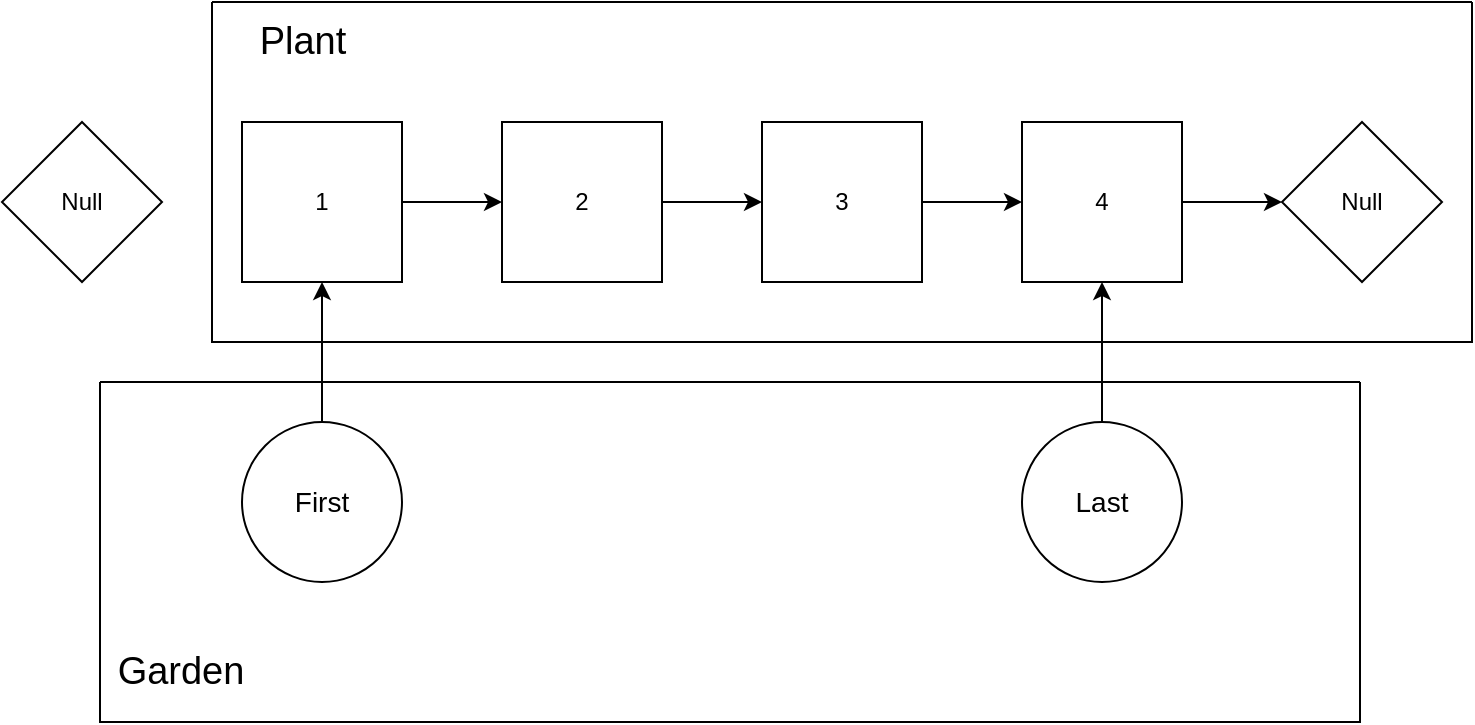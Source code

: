 <mxfile version="15.1.3" type="device" pages="4"><diagram id="ShBC5lZDOTo_HLWTLxcN" name="Структура"><mxGraphModel dx="905" dy="672" grid="1" gridSize="10" guides="1" tooltips="1" connect="1" arrows="1" fold="1" page="1" pageScale="1" pageWidth="827" pageHeight="1169" math="0" shadow="0"><root><mxCell id="0"/><mxCell id="1" parent="0"/><mxCell id="Q6YOmQ90NYDddvuIdn8O-5" value="" style="edgeStyle=orthogonalEdgeStyle;rounded=0;orthogonalLoop=1;jettySize=auto;html=1;" edge="1" parent="1" source="Q6YOmQ90NYDddvuIdn8O-1" target="Q6YOmQ90NYDddvuIdn8O-2"><mxGeometry relative="1" as="geometry"/></mxCell><mxCell id="Q6YOmQ90NYDddvuIdn8O-1" value="1" style="whiteSpace=wrap;html=1;aspect=fixed;" vertex="1" parent="1"><mxGeometry x="170" y="310" width="80" height="80" as="geometry"/></mxCell><mxCell id="Q6YOmQ90NYDddvuIdn8O-6" value="" style="edgeStyle=orthogonalEdgeStyle;rounded=0;orthogonalLoop=1;jettySize=auto;html=1;" edge="1" parent="1" source="Q6YOmQ90NYDddvuIdn8O-2" target="Q6YOmQ90NYDddvuIdn8O-3"><mxGeometry relative="1" as="geometry"/></mxCell><mxCell id="Q6YOmQ90NYDddvuIdn8O-2" value="2" style="whiteSpace=wrap;html=1;aspect=fixed;" vertex="1" parent="1"><mxGeometry x="300" y="310" width="80" height="80" as="geometry"/></mxCell><mxCell id="Q6YOmQ90NYDddvuIdn8O-7" value="" style="edgeStyle=orthogonalEdgeStyle;rounded=0;orthogonalLoop=1;jettySize=auto;html=1;" edge="1" parent="1" source="Q6YOmQ90NYDddvuIdn8O-3" target="Q6YOmQ90NYDddvuIdn8O-4"><mxGeometry relative="1" as="geometry"/></mxCell><mxCell id="Q6YOmQ90NYDddvuIdn8O-3" value="3" style="whiteSpace=wrap;html=1;aspect=fixed;" vertex="1" parent="1"><mxGeometry x="430" y="310" width="80" height="80" as="geometry"/></mxCell><mxCell id="oj0K2MBmtr6EW6tUJR_6-1" value="" style="edgeStyle=orthogonalEdgeStyle;rounded=0;orthogonalLoop=1;jettySize=auto;html=1;" edge="1" parent="1" source="Q6YOmQ90NYDddvuIdn8O-4" target="Q6YOmQ90NYDddvuIdn8O-13"><mxGeometry relative="1" as="geometry"/></mxCell><mxCell id="Q6YOmQ90NYDddvuIdn8O-4" value="4" style="whiteSpace=wrap;html=1;aspect=fixed;" vertex="1" parent="1"><mxGeometry x="560" y="310" width="80" height="80" as="geometry"/></mxCell><mxCell id="Q6YOmQ90NYDddvuIdn8O-11" value="" style="edgeStyle=orthogonalEdgeStyle;rounded=0;orthogonalLoop=1;jettySize=auto;html=1;" edge="1" parent="1" source="Q6YOmQ90NYDddvuIdn8O-8" target="Q6YOmQ90NYDddvuIdn8O-1"><mxGeometry relative="1" as="geometry"/></mxCell><mxCell id="Q6YOmQ90NYDddvuIdn8O-8" value="&lt;font style=&quot;font-size: 14px&quot;&gt;First&lt;/font&gt;" style="ellipse;whiteSpace=wrap;html=1;aspect=fixed;" vertex="1" parent="1"><mxGeometry x="170" y="460" width="80" height="80" as="geometry"/></mxCell><mxCell id="Q6YOmQ90NYDddvuIdn8O-10" value="" style="edgeStyle=orthogonalEdgeStyle;rounded=0;orthogonalLoop=1;jettySize=auto;html=1;" edge="1" parent="1" source="Q6YOmQ90NYDddvuIdn8O-9" target="Q6YOmQ90NYDddvuIdn8O-4"><mxGeometry relative="1" as="geometry"/></mxCell><mxCell id="Q6YOmQ90NYDddvuIdn8O-9" value="&lt;font style=&quot;font-size: 14px&quot;&gt;Last&lt;/font&gt;" style="ellipse;whiteSpace=wrap;html=1;aspect=fixed;" vertex="1" parent="1"><mxGeometry x="560" y="460" width="80" height="80" as="geometry"/></mxCell><mxCell id="Q6YOmQ90NYDddvuIdn8O-12" value="Null" style="rhombus;whiteSpace=wrap;html=1;" vertex="1" parent="1"><mxGeometry x="50" y="310" width="80" height="80" as="geometry"/></mxCell><mxCell id="Q6YOmQ90NYDddvuIdn8O-13" value="Null" style="rhombus;whiteSpace=wrap;html=1;" vertex="1" parent="1"><mxGeometry x="690" y="310" width="80" height="80" as="geometry"/></mxCell><mxCell id="eLCJ5oDZ4856nJGQ6LIi-3" value="" style="swimlane;startSize=0;" vertex="1" parent="1"><mxGeometry x="99" y="440" width="630" height="170" as="geometry"/></mxCell><mxCell id="5svTw-XwFZSruSqyKrSm-2" value="&lt;font style=&quot;font-size: 19px&quot;&gt;Garden&lt;/font&gt;" style="text;html=1;align=center;verticalAlign=middle;resizable=0;points=[];autosize=1;strokeColor=none;fillColor=none;" vertex="1" parent="eLCJ5oDZ4856nJGQ6LIi-3"><mxGeometry y="135" width="80" height="20" as="geometry"/></mxCell><mxCell id="eLCJ5oDZ4856nJGQ6LIi-18" value="" style="swimlane;startSize=0;" vertex="1" parent="1"><mxGeometry x="155" y="250" width="630" height="170" as="geometry"/></mxCell><mxCell id="5svTw-XwFZSruSqyKrSm-1" value="&lt;font style=&quot;font-size: 19px&quot;&gt;Plant&lt;/font&gt;" style="text;html=1;align=center;verticalAlign=middle;resizable=0;points=[];autosize=1;strokeColor=none;fillColor=none;" vertex="1" parent="1"><mxGeometry x="170" y="260" width="60" height="20" as="geometry"/></mxCell></root></mxGraphModel></diagram><diagram id="rXLBx--zR6Yb4qGVTDqn" name="Замена местами"><mxGraphModel dx="905" dy="672" grid="1" gridSize="10" guides="1" tooltips="1" connect="1" arrows="1" fold="1" page="1" pageScale="1" pageWidth="827" pageHeight="1169" math="0" shadow="0"><root><mxCell id="zINdFGYBn7wKOHsvKuJy-0"/><mxCell id="zINdFGYBn7wKOHsvKuJy-1" parent="zINdFGYBn7wKOHsvKuJy-0"/><mxCell id="zINdFGYBn7wKOHsvKuJy-2" value="" style="edgeStyle=orthogonalEdgeStyle;rounded=0;orthogonalLoop=1;jettySize=auto;html=1;" edge="1" parent="zINdFGYBn7wKOHsvKuJy-1" source="zINdFGYBn7wKOHsvKuJy-3" target="zINdFGYBn7wKOHsvKuJy-5"><mxGeometry relative="1" as="geometry"/></mxCell><mxCell id="zINdFGYBn7wKOHsvKuJy-3" value="1" style="whiteSpace=wrap;html=1;aspect=fixed;" vertex="1" parent="zINdFGYBn7wKOHsvKuJy-1"><mxGeometry x="170" y="310" width="80" height="80" as="geometry"/></mxCell><mxCell id="zINdFGYBn7wKOHsvKuJy-4" value="" style="edgeStyle=orthogonalEdgeStyle;rounded=0;orthogonalLoop=1;jettySize=auto;html=1;" edge="1" parent="zINdFGYBn7wKOHsvKuJy-1" source="zINdFGYBn7wKOHsvKuJy-5" target="zINdFGYBn7wKOHsvKuJy-7"><mxGeometry relative="1" as="geometry"/></mxCell><mxCell id="zINdFGYBn7wKOHsvKuJy-5" value="2" style="whiteSpace=wrap;html=1;aspect=fixed;" vertex="1" parent="zINdFGYBn7wKOHsvKuJy-1"><mxGeometry x="300" y="310" width="80" height="80" as="geometry"/></mxCell><mxCell id="zINdFGYBn7wKOHsvKuJy-6" value="" style="edgeStyle=orthogonalEdgeStyle;rounded=0;orthogonalLoop=1;jettySize=auto;html=1;" edge="1" parent="zINdFGYBn7wKOHsvKuJy-1" source="zINdFGYBn7wKOHsvKuJy-7" target="zINdFGYBn7wKOHsvKuJy-9"><mxGeometry relative="1" as="geometry"/></mxCell><mxCell id="zINdFGYBn7wKOHsvKuJy-7" value="3" style="whiteSpace=wrap;html=1;aspect=fixed;" vertex="1" parent="zINdFGYBn7wKOHsvKuJy-1"><mxGeometry x="430" y="310" width="80" height="80" as="geometry"/></mxCell><mxCell id="zINdFGYBn7wKOHsvKuJy-8" value="" style="edgeStyle=orthogonalEdgeStyle;rounded=0;orthogonalLoop=1;jettySize=auto;html=1;" edge="1" parent="zINdFGYBn7wKOHsvKuJy-1" source="zINdFGYBn7wKOHsvKuJy-9" target="zINdFGYBn7wKOHsvKuJy-16"><mxGeometry relative="1" as="geometry"/></mxCell><mxCell id="zINdFGYBn7wKOHsvKuJy-9" value="4" style="whiteSpace=wrap;html=1;aspect=fixed;" vertex="1" parent="zINdFGYBn7wKOHsvKuJy-1"><mxGeometry x="560" y="310" width="80" height="80" as="geometry"/></mxCell><mxCell id="bNVd9_p-I9JVWBTblgi6-0" value="" style="edgeStyle=orthogonalEdgeStyle;rounded=0;orthogonalLoop=1;jettySize=auto;html=1;" edge="1" parent="zINdFGYBn7wKOHsvKuJy-1" source="zINdFGYBn7wKOHsvKuJy-11" target="zINdFGYBn7wKOHsvKuJy-3"><mxGeometry relative="1" as="geometry"/></mxCell><mxCell id="zINdFGYBn7wKOHsvKuJy-11" value="&lt;font style=&quot;font-size: 14px&quot;&gt;First&lt;/font&gt;" style="ellipse;whiteSpace=wrap;html=1;aspect=fixed;" vertex="1" parent="zINdFGYBn7wKOHsvKuJy-1"><mxGeometry x="170" y="460" width="80" height="80" as="geometry"/></mxCell><mxCell id="zINdFGYBn7wKOHsvKuJy-12" value="" style="edgeStyle=orthogonalEdgeStyle;rounded=0;orthogonalLoop=1;jettySize=auto;html=1;" edge="1" parent="zINdFGYBn7wKOHsvKuJy-1" source="zINdFGYBn7wKOHsvKuJy-13" target="zINdFGYBn7wKOHsvKuJy-9"><mxGeometry relative="1" as="geometry"/></mxCell><mxCell id="zINdFGYBn7wKOHsvKuJy-13" value="&lt;font style=&quot;font-size: 14px&quot;&gt;Last&lt;/font&gt;" style="ellipse;whiteSpace=wrap;html=1;aspect=fixed;" vertex="1" parent="zINdFGYBn7wKOHsvKuJy-1"><mxGeometry x="560" y="460" width="80" height="80" as="geometry"/></mxCell><mxCell id="zINdFGYBn7wKOHsvKuJy-15" value="Null" style="rhombus;whiteSpace=wrap;html=1;" vertex="1" parent="zINdFGYBn7wKOHsvKuJy-1"><mxGeometry x="50" y="310" width="80" height="80" as="geometry"/></mxCell><mxCell id="zINdFGYBn7wKOHsvKuJy-16" value="Null" style="rhombus;whiteSpace=wrap;html=1;" vertex="1" parent="zINdFGYBn7wKOHsvKuJy-1"><mxGeometry x="690" y="310" width="80" height="80" as="geometry"/></mxCell><mxCell id="zINdFGYBn7wKOHsvKuJy-17" value="ТЕКУЩЕЕ" style="text;html=1;strokeColor=#6c8ebf;fillColor=#dae8fc;align=center;verticalAlign=middle;whiteSpace=wrap;rounded=0;" vertex="1" parent="zINdFGYBn7wKOHsvKuJy-1"><mxGeometry x="167.5" y="160" width="80" height="20" as="geometry"/></mxCell><mxCell id="zINdFGYBn7wKOHsvKuJy-18" value="СЛЕДУЮЩЕЕ" style="text;html=1;strokeColor=#6c8ebf;fillColor=#dae8fc;align=center;verticalAlign=middle;whiteSpace=wrap;rounded=0;" vertex="1" parent="zINdFGYBn7wKOHsvKuJy-1"><mxGeometry x="292.5" y="160" width="90" height="20" as="geometry"/></mxCell><mxCell id="zINdFGYBn7wKOHsvKuJy-19" value="ПРЕДЫДУЩЕЕ" style="text;html=1;strokeColor=#6c8ebf;fillColor=#dae8fc;align=center;verticalAlign=middle;whiteSpace=wrap;rounded=0;" vertex="1" parent="zINdFGYBn7wKOHsvKuJy-1"><mxGeometry x="37.5" y="160" width="100" height="20" as="geometry"/></mxCell></root></mxGraphModel></diagram><diagram id="g749RrewCzeQ3Qw9Muf0" name="Удаление"><mxGraphModel dx="1086" dy="806" grid="1" gridSize="10" guides="1" tooltips="1" connect="1" arrows="1" fold="1" page="1" pageScale="1" pageWidth="827" pageHeight="1169" math="0" shadow="0"><root><mxCell id="sykuT1KAW6A-t6STEPhp-0"/><mxCell id="sykuT1KAW6A-t6STEPhp-1" parent="sykuT1KAW6A-t6STEPhp-0"/><mxCell id="F2DsO0S3FdTh51VuEUfI-0" value="" style="edgeStyle=orthogonalEdgeStyle;rounded=0;orthogonalLoop=1;jettySize=auto;html=1;" edge="1" parent="sykuT1KAW6A-t6STEPhp-1" source="F2DsO0S3FdTh51VuEUfI-1" target="F2DsO0S3FdTh51VuEUfI-3"><mxGeometry relative="1" as="geometry"/></mxCell><mxCell id="F2DsO0S3FdTh51VuEUfI-1" value="1" style="whiteSpace=wrap;html=1;aspect=fixed;" vertex="1" parent="sykuT1KAW6A-t6STEPhp-1"><mxGeometry x="140" y="290" width="80" height="80" as="geometry"/></mxCell><mxCell id="F2DsO0S3FdTh51VuEUfI-2" value="" style="edgeStyle=orthogonalEdgeStyle;rounded=0;orthogonalLoop=1;jettySize=auto;html=1;" edge="1" parent="sykuT1KAW6A-t6STEPhp-1" source="F2DsO0S3FdTh51VuEUfI-3" target="F2DsO0S3FdTh51VuEUfI-5"><mxGeometry relative="1" as="geometry"/></mxCell><mxCell id="F2DsO0S3FdTh51VuEUfI-3" value="2" style="whiteSpace=wrap;html=1;aspect=fixed;" vertex="1" parent="sykuT1KAW6A-t6STEPhp-1"><mxGeometry x="270" y="290" width="80" height="80" as="geometry"/></mxCell><mxCell id="F2DsO0S3FdTh51VuEUfI-4" value="" style="edgeStyle=orthogonalEdgeStyle;rounded=0;orthogonalLoop=1;jettySize=auto;html=1;" edge="1" parent="sykuT1KAW6A-t6STEPhp-1" source="F2DsO0S3FdTh51VuEUfI-5" target="F2DsO0S3FdTh51VuEUfI-7"><mxGeometry relative="1" as="geometry"/></mxCell><mxCell id="F2DsO0S3FdTh51VuEUfI-5" value="3" style="whiteSpace=wrap;html=1;aspect=fixed;" vertex="1" parent="sykuT1KAW6A-t6STEPhp-1"><mxGeometry x="400" y="290" width="80" height="80" as="geometry"/></mxCell><mxCell id="F2DsO0S3FdTh51VuEUfI-6" value="" style="edgeStyle=orthogonalEdgeStyle;rounded=0;orthogonalLoop=1;jettySize=auto;html=1;" edge="1" parent="sykuT1KAW6A-t6STEPhp-1" source="F2DsO0S3FdTh51VuEUfI-7" target="F2DsO0S3FdTh51VuEUfI-12"><mxGeometry relative="1" as="geometry"/></mxCell><mxCell id="F2DsO0S3FdTh51VuEUfI-7" value="4" style="whiteSpace=wrap;html=1;aspect=fixed;" vertex="1" parent="sykuT1KAW6A-t6STEPhp-1"><mxGeometry x="530" y="290" width="80" height="80" as="geometry"/></mxCell><mxCell id="F2DsO0S3FdTh51VuEUfI-8" value="" style="edgeStyle=orthogonalEdgeStyle;rounded=0;orthogonalLoop=1;jettySize=auto;html=1;" edge="1" parent="sykuT1KAW6A-t6STEPhp-1" source="F2DsO0S3FdTh51VuEUfI-9" target="F2DsO0S3FdTh51VuEUfI-1"><mxGeometry relative="1" as="geometry"/></mxCell><mxCell id="F2DsO0S3FdTh51VuEUfI-9" value="&lt;font style=&quot;font-size: 14px&quot;&gt;First&lt;/font&gt;" style="ellipse;whiteSpace=wrap;html=1;aspect=fixed;" vertex="1" parent="sykuT1KAW6A-t6STEPhp-1"><mxGeometry x="140" y="440" width="80" height="80" as="geometry"/></mxCell><mxCell id="F2DsO0S3FdTh51VuEUfI-10" value="" style="edgeStyle=orthogonalEdgeStyle;rounded=0;orthogonalLoop=1;jettySize=auto;html=1;" edge="1" parent="sykuT1KAW6A-t6STEPhp-1" source="F2DsO0S3FdTh51VuEUfI-11" target="F2DsO0S3FdTh51VuEUfI-7"><mxGeometry relative="1" as="geometry"/></mxCell><mxCell id="F2DsO0S3FdTh51VuEUfI-11" value="&lt;font style=&quot;font-size: 14px&quot;&gt;Last&lt;/font&gt;" style="ellipse;whiteSpace=wrap;html=1;aspect=fixed;" vertex="1" parent="sykuT1KAW6A-t6STEPhp-1"><mxGeometry x="530" y="440" width="80" height="80" as="geometry"/></mxCell><mxCell id="F2DsO0S3FdTh51VuEUfI-12" value="Null" style="rhombus;whiteSpace=wrap;html=1;" vertex="1" parent="sykuT1KAW6A-t6STEPhp-1"><mxGeometry x="660" y="290" width="80" height="80" as="geometry"/></mxCell><mxCell id="myYpjLt8uQq1IOo-FD90-0" value="&lt;span style=&quot;font-size: 14px&quot;&gt;TEMP&lt;/span&gt;" style="ellipse;whiteSpace=wrap;html=1;aspect=fixed;" vertex="1" parent="sykuT1KAW6A-t6STEPhp-1"><mxGeometry x="20" y="290" width="80" height="80" as="geometry"/></mxCell></root></mxGraphModel></diagram><diagram id="7dr8gjxrK_IAss2lIhbs" name="Добавление"><mxGraphModel dx="905" dy="672" grid="1" gridSize="10" guides="1" tooltips="1" connect="1" arrows="1" fold="1" page="1" pageScale="1" pageWidth="827" pageHeight="1169" math="0" shadow="0"><root><mxCell id="b4pCbEL2Iuogb3QEsVcw-0"/><mxCell id="b4pCbEL2Iuogb3QEsVcw-1" parent="b4pCbEL2Iuogb3QEsVcw-0"/><mxCell id="b4pCbEL2Iuogb3QEsVcw-2" value="" style="edgeStyle=orthogonalEdgeStyle;rounded=0;orthogonalLoop=1;jettySize=auto;html=1;" edge="1" parent="b4pCbEL2Iuogb3QEsVcw-1" source="b4pCbEL2Iuogb3QEsVcw-3" target="b4pCbEL2Iuogb3QEsVcw-5"><mxGeometry relative="1" as="geometry"/></mxCell><mxCell id="b4pCbEL2Iuogb3QEsVcw-3" value="1" style="whiteSpace=wrap;html=1;aspect=fixed;" vertex="1" parent="b4pCbEL2Iuogb3QEsVcw-1"><mxGeometry x="50" y="280" width="80" height="80" as="geometry"/></mxCell><mxCell id="b4pCbEL2Iuogb3QEsVcw-4" value="" style="edgeStyle=orthogonalEdgeStyle;rounded=0;orthogonalLoop=1;jettySize=auto;html=1;" edge="1" parent="b4pCbEL2Iuogb3QEsVcw-1" source="b4pCbEL2Iuogb3QEsVcw-5" target="b4pCbEL2Iuogb3QEsVcw-7"><mxGeometry relative="1" as="geometry"/></mxCell><mxCell id="b4pCbEL2Iuogb3QEsVcw-5" value="2" style="whiteSpace=wrap;html=1;aspect=fixed;" vertex="1" parent="b4pCbEL2Iuogb3QEsVcw-1"><mxGeometry x="180" y="280" width="80" height="80" as="geometry"/></mxCell><mxCell id="b4pCbEL2Iuogb3QEsVcw-6" value="" style="edgeStyle=orthogonalEdgeStyle;rounded=0;orthogonalLoop=1;jettySize=auto;html=1;" edge="1" parent="b4pCbEL2Iuogb3QEsVcw-1" source="b4pCbEL2Iuogb3QEsVcw-7" target="b4pCbEL2Iuogb3QEsVcw-9"><mxGeometry relative="1" as="geometry"/></mxCell><mxCell id="b4pCbEL2Iuogb3QEsVcw-7" value="3" style="whiteSpace=wrap;html=1;aspect=fixed;" vertex="1" parent="b4pCbEL2Iuogb3QEsVcw-1"><mxGeometry x="310" y="280" width="80" height="80" as="geometry"/></mxCell><mxCell id="b4pCbEL2Iuogb3QEsVcw-8" value="" style="edgeStyle=orthogonalEdgeStyle;rounded=0;orthogonalLoop=1;jettySize=auto;html=1;" edge="1" parent="b4pCbEL2Iuogb3QEsVcw-1" source="b4pCbEL2Iuogb3QEsVcw-9" target="b4pCbEL2Iuogb3QEsVcw-14"><mxGeometry relative="1" as="geometry"/></mxCell><mxCell id="b4pCbEL2Iuogb3QEsVcw-9" value="4" style="whiteSpace=wrap;html=1;aspect=fixed;" vertex="1" parent="b4pCbEL2Iuogb3QEsVcw-1"><mxGeometry x="440" y="280" width="80" height="80" as="geometry"/></mxCell><mxCell id="b4pCbEL2Iuogb3QEsVcw-10" value="" style="edgeStyle=orthogonalEdgeStyle;rounded=0;orthogonalLoop=1;jettySize=auto;html=1;" edge="1" parent="b4pCbEL2Iuogb3QEsVcw-1" source="b4pCbEL2Iuogb3QEsVcw-11" target="b4pCbEL2Iuogb3QEsVcw-3"><mxGeometry relative="1" as="geometry"/></mxCell><mxCell id="b4pCbEL2Iuogb3QEsVcw-11" value="&lt;font style=&quot;font-size: 14px&quot;&gt;First&lt;/font&gt;" style="ellipse;whiteSpace=wrap;html=1;aspect=fixed;" vertex="1" parent="b4pCbEL2Iuogb3QEsVcw-1"><mxGeometry x="50" y="430" width="80" height="80" as="geometry"/></mxCell><mxCell id="b4pCbEL2Iuogb3QEsVcw-12" value="" style="edgeStyle=orthogonalEdgeStyle;rounded=0;orthogonalLoop=1;jettySize=auto;html=1;" edge="1" parent="b4pCbEL2Iuogb3QEsVcw-1" source="b4pCbEL2Iuogb3QEsVcw-13" target="b4pCbEL2Iuogb3QEsVcw-9"><mxGeometry relative="1" as="geometry"/></mxCell><mxCell id="b4pCbEL2Iuogb3QEsVcw-13" value="&lt;font style=&quot;font-size: 14px&quot;&gt;Last&lt;/font&gt;" style="ellipse;whiteSpace=wrap;html=1;aspect=fixed;" vertex="1" parent="b4pCbEL2Iuogb3QEsVcw-1"><mxGeometry x="440" y="430" width="80" height="80" as="geometry"/></mxCell><mxCell id="b4pCbEL2Iuogb3QEsVcw-14" value="Null" style="rhombus;whiteSpace=wrap;html=1;" vertex="1" parent="b4pCbEL2Iuogb3QEsVcw-1"><mxGeometry x="650" y="280" width="80" height="80" as="geometry"/></mxCell><mxCell id="3W-4saorlqwXgoa98llC-0" value="5" style="whiteSpace=wrap;html=1;aspect=fixed;" vertex="1" parent="b4pCbEL2Iuogb3QEsVcw-1"><mxGeometry x="550" y="160" width="80" height="80" as="geometry"/></mxCell></root></mxGraphModel></diagram></mxfile>